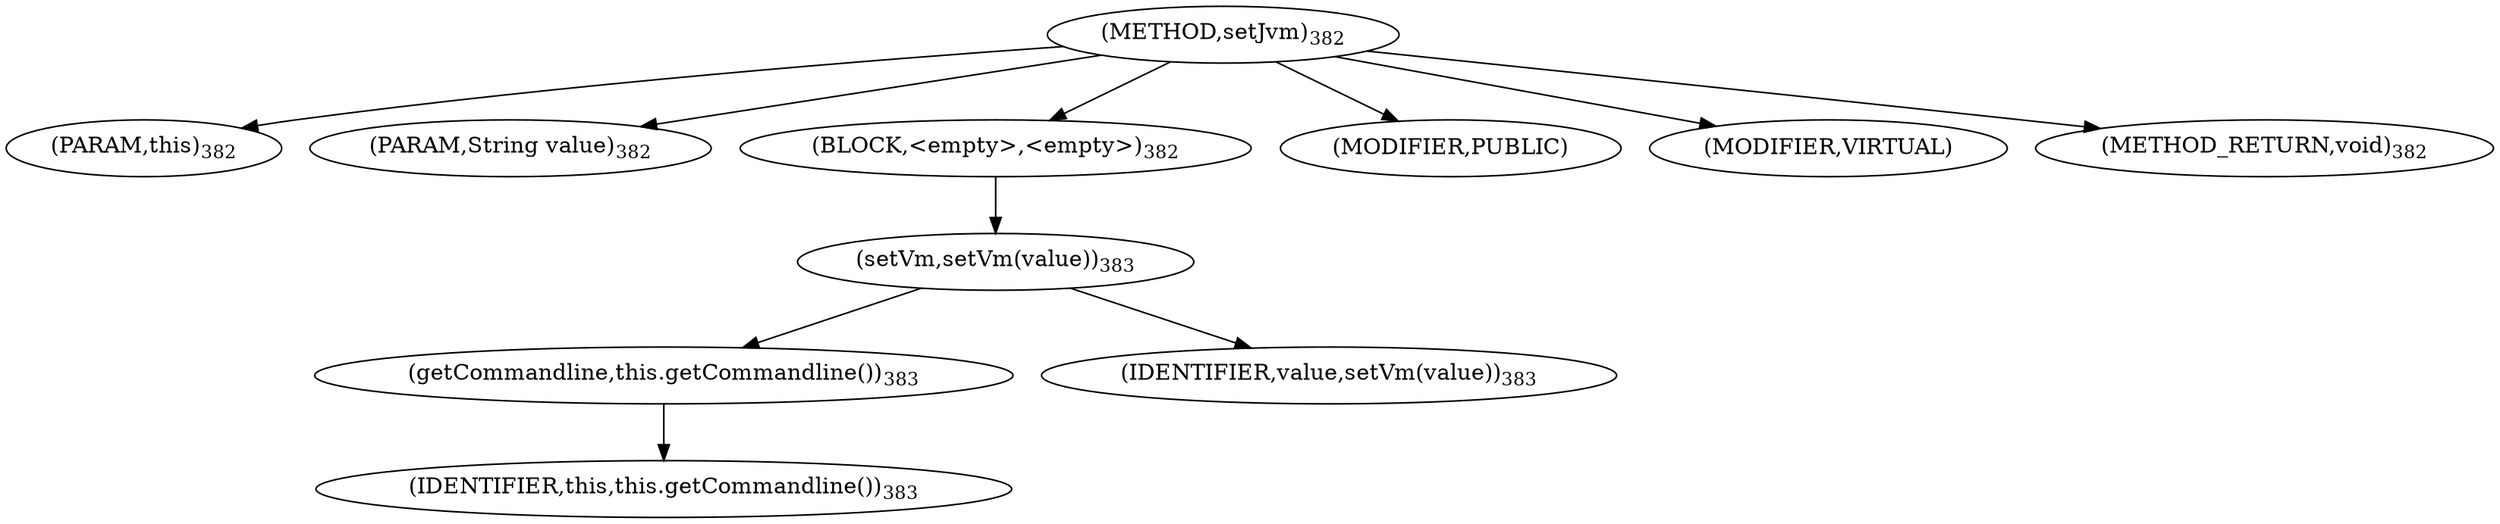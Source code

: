 digraph "setJvm" {  
"567" [label = <(METHOD,setJvm)<SUB>382</SUB>> ]
"26" [label = <(PARAM,this)<SUB>382</SUB>> ]
"568" [label = <(PARAM,String value)<SUB>382</SUB>> ]
"569" [label = <(BLOCK,&lt;empty&gt;,&lt;empty&gt;)<SUB>382</SUB>> ]
"570" [label = <(setVm,setVm(value))<SUB>383</SUB>> ]
"571" [label = <(getCommandline,this.getCommandline())<SUB>383</SUB>> ]
"25" [label = <(IDENTIFIER,this,this.getCommandline())<SUB>383</SUB>> ]
"572" [label = <(IDENTIFIER,value,setVm(value))<SUB>383</SUB>> ]
"573" [label = <(MODIFIER,PUBLIC)> ]
"574" [label = <(MODIFIER,VIRTUAL)> ]
"575" [label = <(METHOD_RETURN,void)<SUB>382</SUB>> ]
  "567" -> "26" 
  "567" -> "568" 
  "567" -> "569" 
  "567" -> "573" 
  "567" -> "574" 
  "567" -> "575" 
  "569" -> "570" 
  "570" -> "571" 
  "570" -> "572" 
  "571" -> "25" 
}
